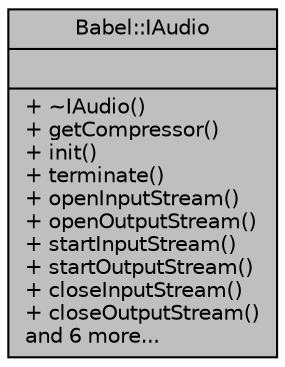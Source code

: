 digraph "Babel::IAudio"
{
 // LATEX_PDF_SIZE
  edge [fontname="Helvetica",fontsize="10",labelfontname="Helvetica",labelfontsize="10"];
  node [fontname="Helvetica",fontsize="10",shape=record];
  Node1 [label="{Babel::IAudio\n||+ ~IAudio()\l+ getCompressor()\l+ init()\l+ terminate()\l+ openInputStream()\l+ openOutputStream()\l+ startInputStream()\l+ startOutputStream()\l+ closeInputStream()\l+ closeOutputStream()\land 6 more...\l}",height=0.2,width=0.4,color="black", fillcolor="grey75", style="filled", fontcolor="black",tooltip=" "];
}
